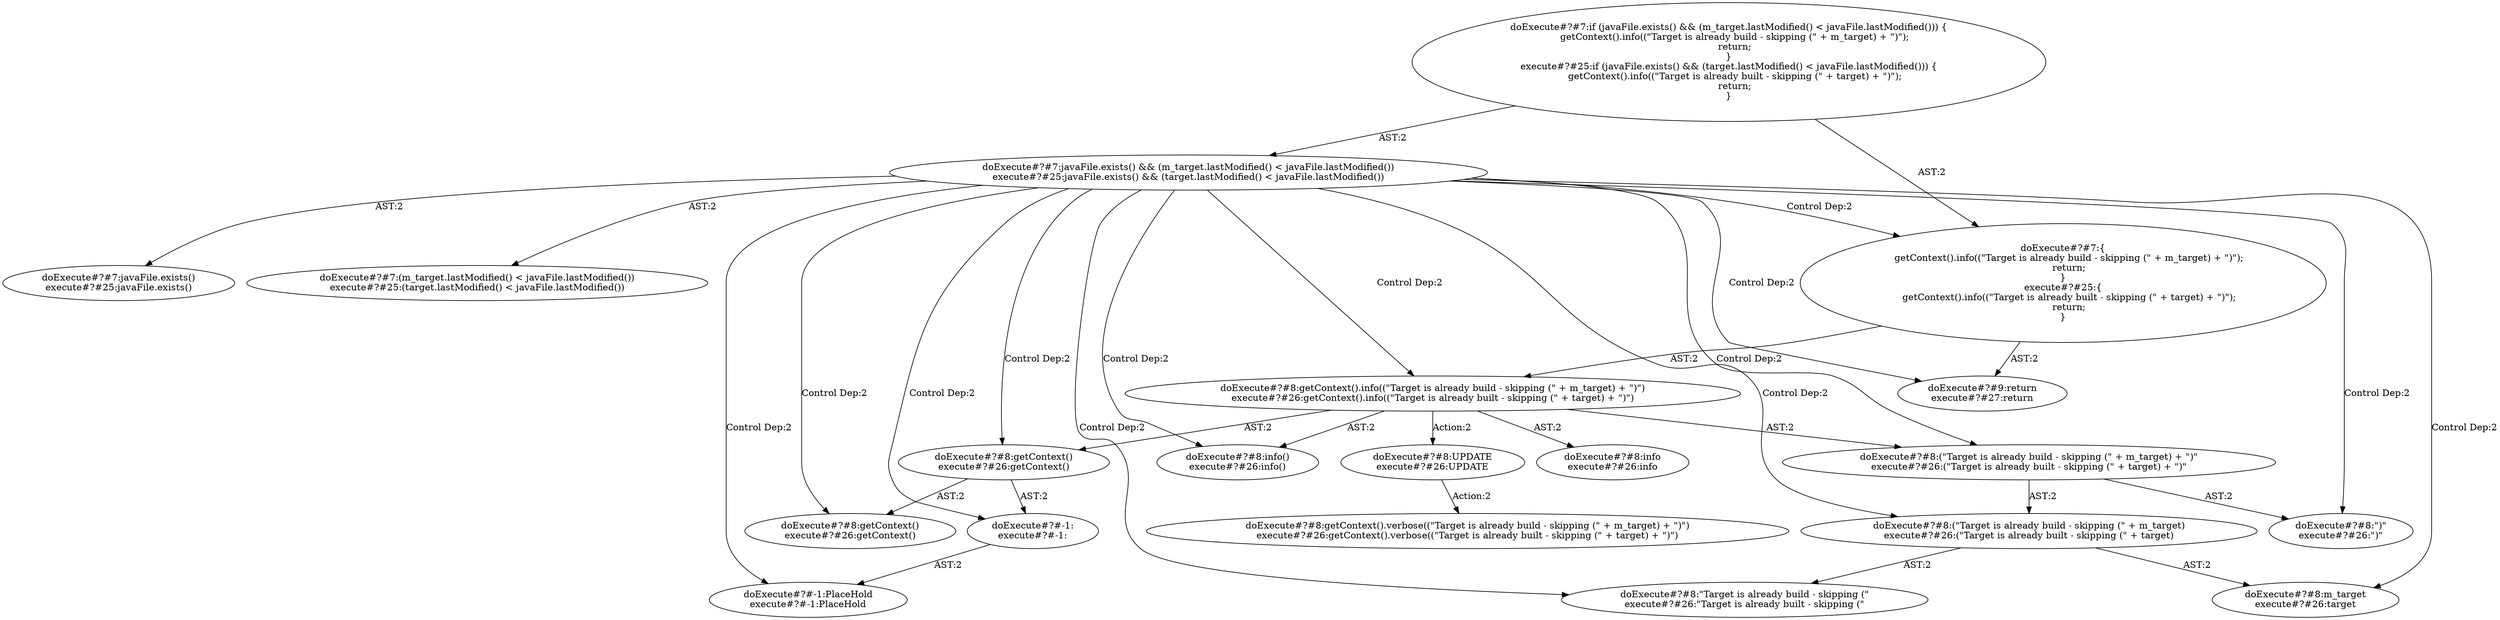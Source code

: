 digraph "Pattern" {
0 [label="doExecute#?#8:UPDATE
execute#?#26:UPDATE" shape=ellipse]
1 [label="doExecute#?#8:getContext().info((\"Target is already build - skipping (\" + m_target) + \")\")
execute#?#26:getContext().info((\"Target is already built - skipping (\" + target) + \")\")" shape=ellipse]
2 [label="doExecute#?#7:javaFile.exists() && (m_target.lastModified() < javaFile.lastModified())
execute#?#25:javaFile.exists() && (target.lastModified() < javaFile.lastModified())" shape=ellipse]
3 [label="doExecute#?#7:if (javaFile.exists() && (m_target.lastModified() < javaFile.lastModified())) \{
    getContext().info((\"Target is already build - skipping (\" + m_target) + \")\");
    return;
\}
execute#?#25:if (javaFile.exists() && (target.lastModified() < javaFile.lastModified())) \{
    getContext().info((\"Target is already built - skipping (\" + target) + \")\");
    return;
\}" shape=ellipse]
4 [label="doExecute#?#7:javaFile.exists()
execute#?#25:javaFile.exists()" shape=ellipse]
5 [label="doExecute#?#7:(m_target.lastModified() < javaFile.lastModified())
execute#?#25:(target.lastModified() < javaFile.lastModified())" shape=ellipse]
6 [label="doExecute#?#7:\{
    getContext().info((\"Target is already build - skipping (\" + m_target) + \")\");
    return;
\}
execute#?#25:\{
    getContext().info((\"Target is already built - skipping (\" + target) + \")\");
    return;
\}" shape=ellipse]
7 [label="doExecute#?#8:info()
execute#?#26:info()" shape=ellipse]
8 [label="doExecute#?#8:getContext()
execute#?#26:getContext()" shape=ellipse]
9 [label="doExecute#?#8:getContext()
execute#?#26:getContext()" shape=ellipse]
10 [label="doExecute#?#-1:
execute#?#-1:" shape=ellipse]
11 [label="doExecute#?#-1:PlaceHold
execute#?#-1:PlaceHold" shape=ellipse]
12 [label="doExecute#?#8:(\"Target is already build - skipping (\" + m_target) + \")\"
execute#?#26:(\"Target is already built - skipping (\" + target) + \")\"" shape=ellipse]
13 [label="doExecute#?#8:(\"Target is already build - skipping (\" + m_target)
execute#?#26:(\"Target is already built - skipping (\" + target)" shape=ellipse]
14 [label="doExecute#?#8:\"Target is already build - skipping (\"
execute#?#26:\"Target is already built - skipping (\"" shape=ellipse]
15 [label="doExecute#?#8:m_target
execute#?#26:target" shape=ellipse]
16 [label="doExecute#?#8:\")\"
execute#?#26:\")\"" shape=ellipse]
17 [label="doExecute#?#9:return
execute#?#27:return" shape=ellipse]
18 [label="doExecute#?#8:info
execute#?#26:info" shape=ellipse]
19 [label="doExecute#?#8:getContext().verbose((\"Target is already build - skipping (\" + m_target) + \")\")
execute#?#26:getContext().verbose((\"Target is already built - skipping (\" + target) + \")\")" shape=ellipse]
0 -> 19 [label="Action:2"];
1 -> 0 [label="Action:2"];
1 -> 18 [label="AST:2"];
1 -> 8 [label="AST:2"];
1 -> 7 [label="AST:2"];
1 -> 12 [label="AST:2"];
2 -> 1 [label="Control Dep:2"];
2 -> 4 [label="AST:2"];
2 -> 5 [label="AST:2"];
2 -> 6 [label="Control Dep:2"];
2 -> 7 [label="Control Dep:2"];
2 -> 8 [label="Control Dep:2"];
2 -> 9 [label="Control Dep:2"];
2 -> 10 [label="Control Dep:2"];
2 -> 11 [label="Control Dep:2"];
2 -> 12 [label="Control Dep:2"];
2 -> 13 [label="Control Dep:2"];
2 -> 14 [label="Control Dep:2"];
2 -> 15 [label="Control Dep:2"];
2 -> 16 [label="Control Dep:2"];
2 -> 17 [label="Control Dep:2"];
3 -> 2 [label="AST:2"];
3 -> 6 [label="AST:2"];
6 -> 1 [label="AST:2"];
6 -> 17 [label="AST:2"];
8 -> 10 [label="AST:2"];
8 -> 9 [label="AST:2"];
10 -> 11 [label="AST:2"];
12 -> 13 [label="AST:2"];
12 -> 16 [label="AST:2"];
13 -> 14 [label="AST:2"];
13 -> 15 [label="AST:2"];
}